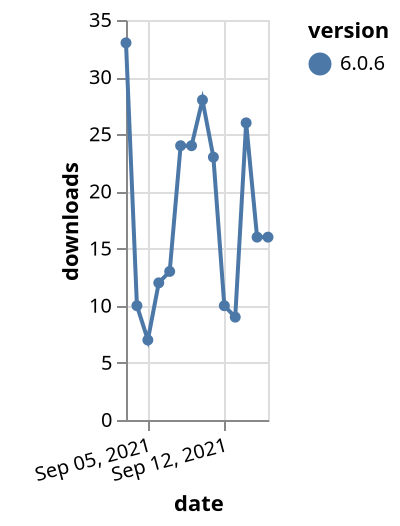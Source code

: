 {"$schema": "https://vega.github.io/schema/vega-lite/v5.json", "description": "A simple bar chart with embedded data.", "data": {"values": [{"date": "2021-09-03", "total": 48844, "delta": 33, "version": "6.0.6"}, {"date": "2021-09-04", "total": 48854, "delta": 10, "version": "6.0.6"}, {"date": "2021-09-05", "total": 48861, "delta": 7, "version": "6.0.6"}, {"date": "2021-09-06", "total": 48873, "delta": 12, "version": "6.0.6"}, {"date": "2021-09-07", "total": 48886, "delta": 13, "version": "6.0.6"}, {"date": "2021-09-08", "total": 48910, "delta": 24, "version": "6.0.6"}, {"date": "2021-09-09", "total": 48934, "delta": 24, "version": "6.0.6"}, {"date": "2021-09-10", "total": 48962, "delta": 28, "version": "6.0.6"}, {"date": "2021-09-11", "total": 48985, "delta": 23, "version": "6.0.6"}, {"date": "2021-09-12", "total": 48995, "delta": 10, "version": "6.0.6"}, {"date": "2021-09-13", "total": 49004, "delta": 9, "version": "6.0.6"}, {"date": "2021-09-14", "total": 49030, "delta": 26, "version": "6.0.6"}, {"date": "2021-09-15", "total": 49046, "delta": 16, "version": "6.0.6"}, {"date": "2021-09-16", "total": 49062, "delta": 16, "version": "6.0.6"}]}, "width": "container", "mark": {"type": "line", "point": {"filled": true}}, "encoding": {"x": {"field": "date", "type": "temporal", "timeUnit": "yearmonthdate", "title": "date", "axis": {"labelAngle": -15}}, "y": {"field": "delta", "type": "quantitative", "title": "downloads"}, "color": {"field": "version", "type": "nominal"}, "tooltip": {"field": "delta"}}}